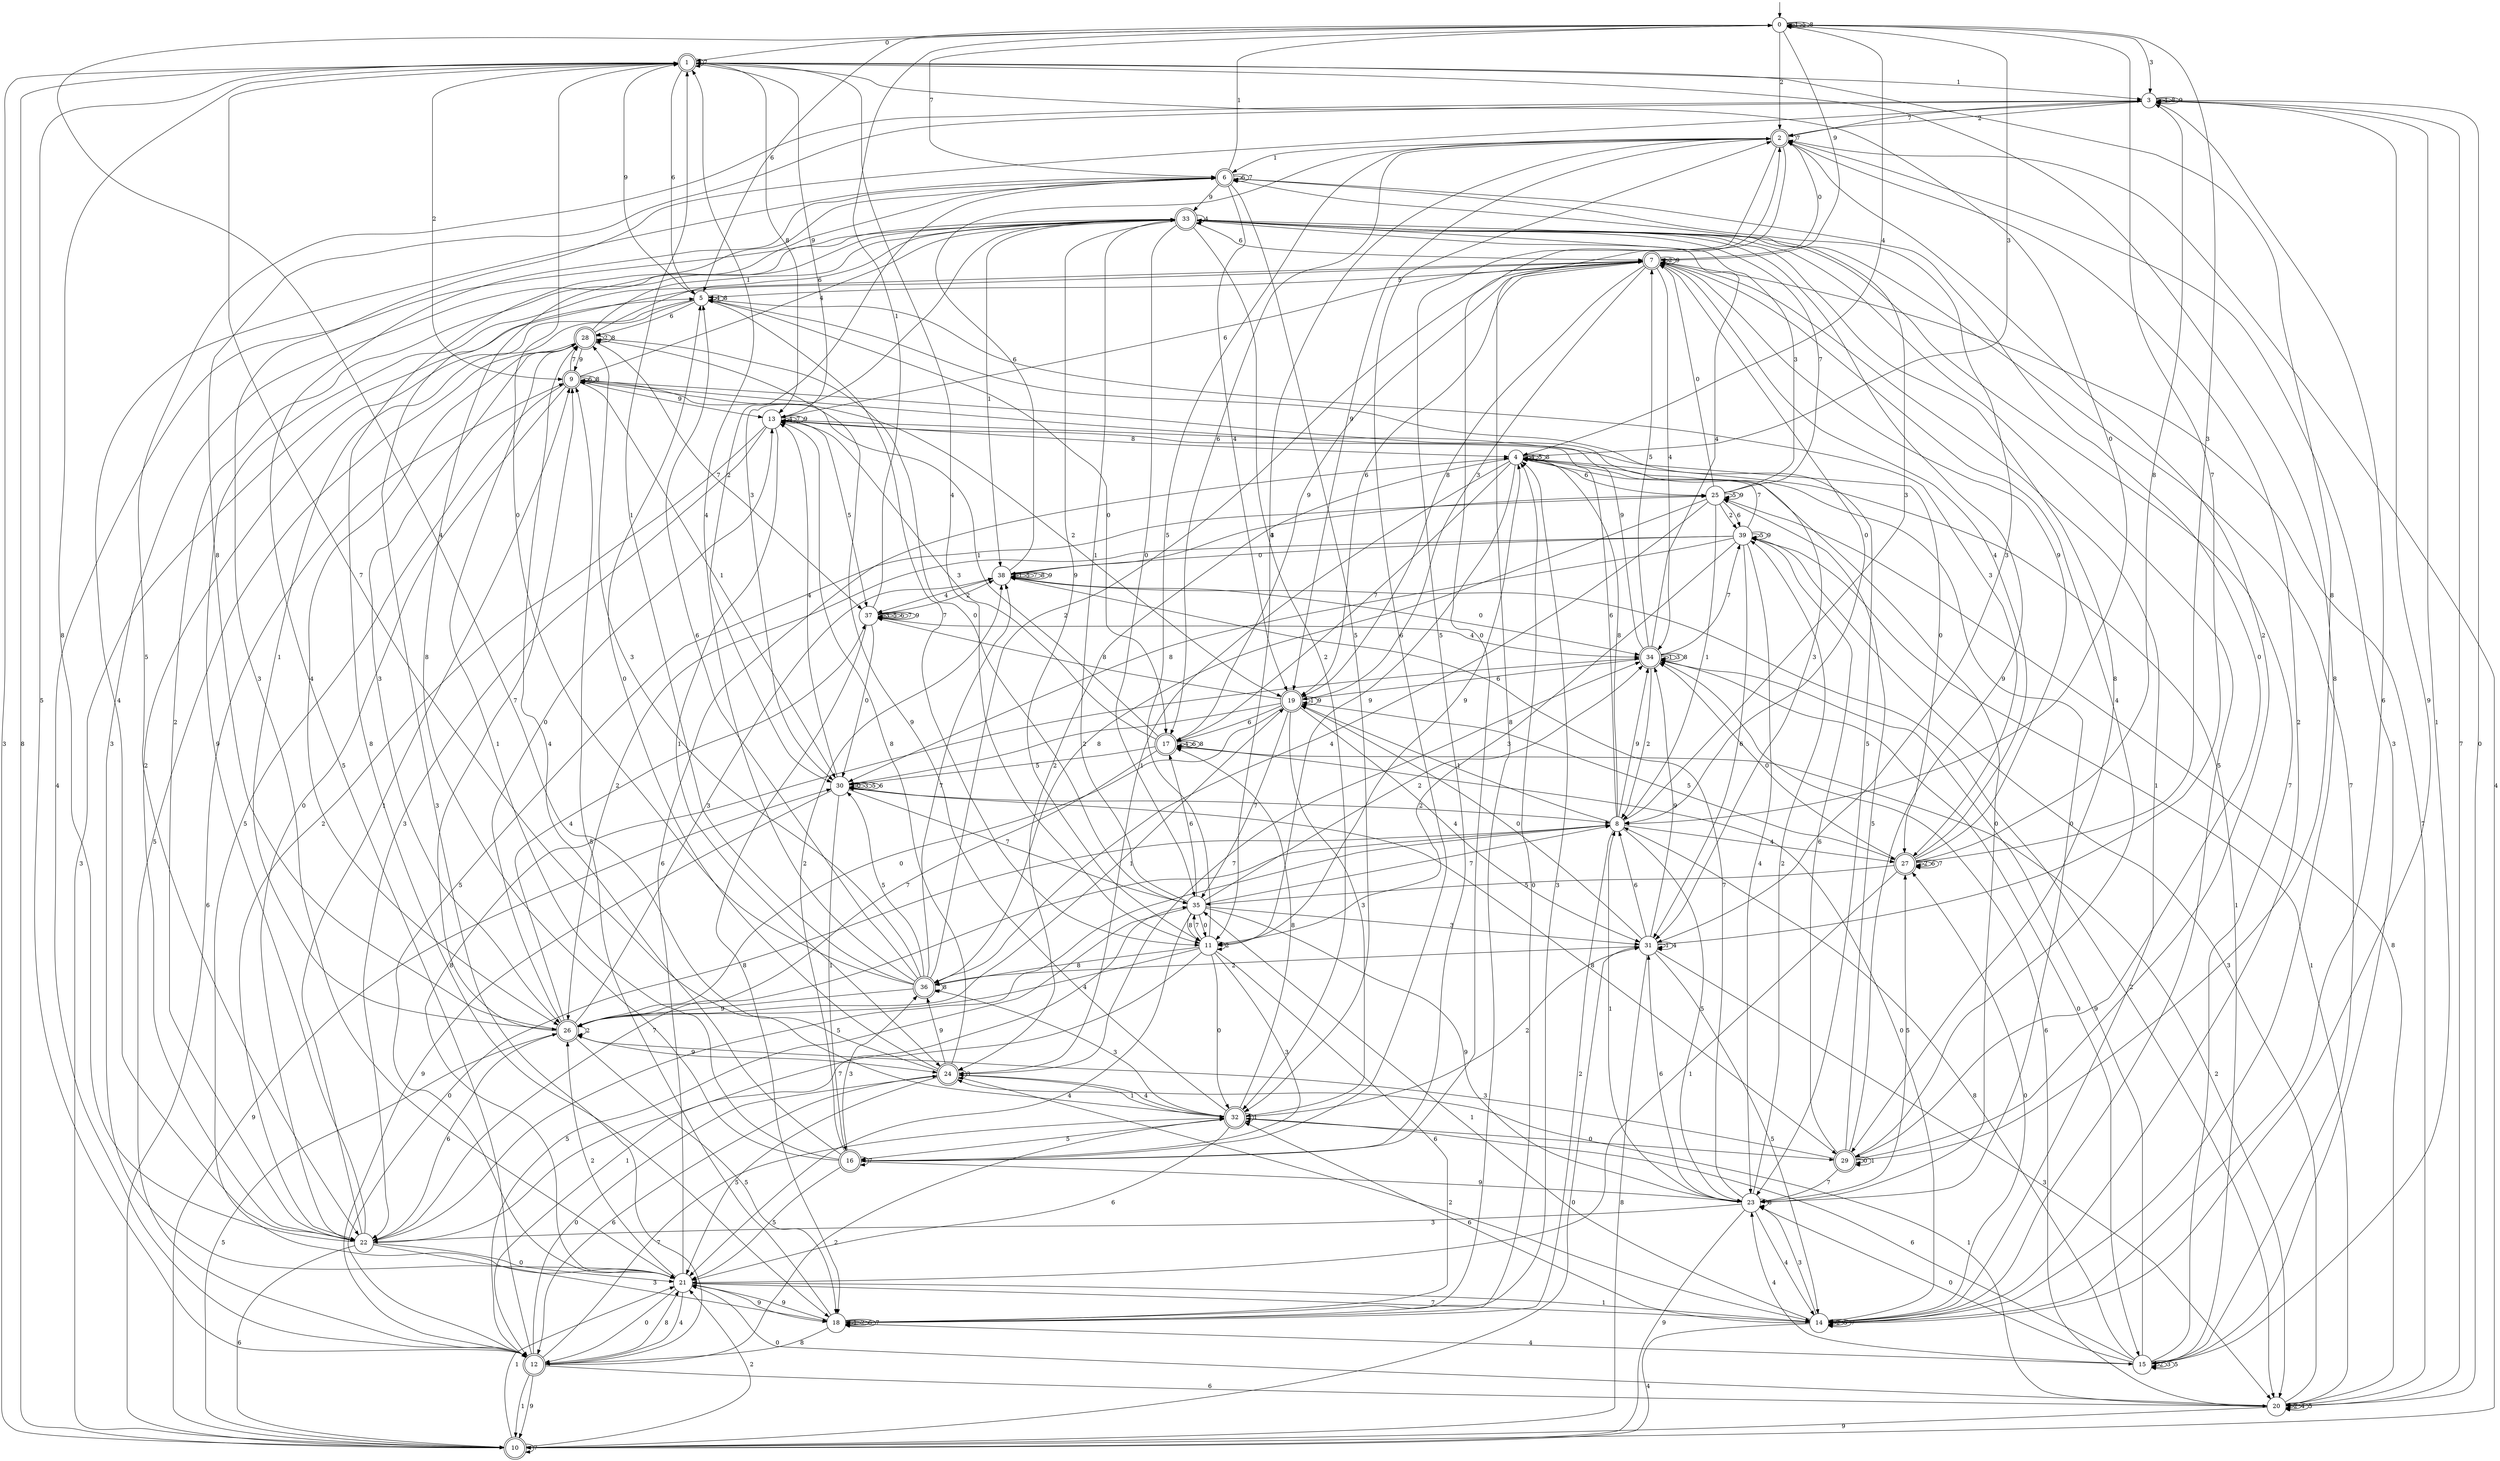 digraph g {

	s0 [shape="circle" label="0"];
	s1 [shape="doublecircle" label="1"];
	s2 [shape="doublecircle" label="2"];
	s3 [shape="circle" label="3"];
	s4 [shape="circle" label="4"];
	s5 [shape="circle" label="5"];
	s6 [shape="doublecircle" label="6"];
	s7 [shape="doublecircle" label="7"];
	s8 [shape="circle" label="8"];
	s9 [shape="doublecircle" label="9"];
	s10 [shape="doublecircle" label="10"];
	s11 [shape="circle" label="11"];
	s12 [shape="doublecircle" label="12"];
	s13 [shape="circle" label="13"];
	s14 [shape="circle" label="14"];
	s15 [shape="circle" label="15"];
	s16 [shape="doublecircle" label="16"];
	s17 [shape="doublecircle" label="17"];
	s18 [shape="circle" label="18"];
	s19 [shape="doublecircle" label="19"];
	s20 [shape="circle" label="20"];
	s21 [shape="circle" label="21"];
	s22 [shape="circle" label="22"];
	s23 [shape="circle" label="23"];
	s24 [shape="doublecircle" label="24"];
	s25 [shape="circle" label="25"];
	s26 [shape="doublecircle" label="26"];
	s27 [shape="doublecircle" label="27"];
	s28 [shape="doublecircle" label="28"];
	s29 [shape="doublecircle" label="29"];
	s30 [shape="circle" label="30"];
	s31 [shape="circle" label="31"];
	s32 [shape="doublecircle" label="32"];
	s33 [shape="doublecircle" label="33"];
	s34 [shape="doublecircle" label="34"];
	s35 [shape="circle" label="35"];
	s36 [shape="doublecircle" label="36"];
	s37 [shape="circle" label="37"];
	s38 [shape="circle" label="38"];
	s39 [shape="circle" label="39"];
	s0 -> s1 [label="0"];
	s0 -> s0 [label="1"];
	s0 -> s2 [label="2"];
	s0 -> s3 [label="3"];
	s0 -> s4 [label="4"];
	s0 -> s0 [label="5"];
	s0 -> s5 [label="6"];
	s0 -> s6 [label="7"];
	s0 -> s0 [label="8"];
	s0 -> s7 [label="9"];
	s1 -> s8 [label="0"];
	s1 -> s3 [label="1"];
	s1 -> s9 [label="2"];
	s1 -> s10 [label="3"];
	s1 -> s11 [label="4"];
	s1 -> s12 [label="5"];
	s1 -> s5 [label="6"];
	s1 -> s1 [label="7"];
	s1 -> s13 [label="8"];
	s1 -> s13 [label="9"];
	s2 -> s7 [label="0"];
	s2 -> s6 [label="1"];
	s2 -> s14 [label="2"];
	s2 -> s15 [label="3"];
	s2 -> s11 [label="4"];
	s2 -> s16 [label="5"];
	s2 -> s17 [label="6"];
	s2 -> s2 [label="7"];
	s2 -> s18 [label="8"];
	s2 -> s19 [label="9"];
	s3 -> s20 [label="0"];
	s3 -> s15 [label="1"];
	s3 -> s2 [label="2"];
	s3 -> s21 [label="3"];
	s3 -> s3 [label="4"];
	s3 -> s22 [label="5"];
	s3 -> s14 [label="6"];
	s3 -> s2 [label="7"];
	s3 -> s3 [label="8"];
	s3 -> s3 [label="9"];
	s4 -> s23 [label="0"];
	s4 -> s24 [label="1"];
	s4 -> s24 [label="2"];
	s4 -> s0 [label="3"];
	s4 -> s4 [label="4"];
	s4 -> s4 [label="5"];
	s4 -> s25 [label="6"];
	s4 -> s17 [label="7"];
	s4 -> s4 [label="8"];
	s4 -> s11 [label="9"];
	s5 -> s17 [label="0"];
	s5 -> s26 [label="1"];
	s5 -> s22 [label="2"];
	s5 -> s27 [label="3"];
	s5 -> s5 [label="4"];
	s5 -> s23 [label="5"];
	s5 -> s28 [label="6"];
	s5 -> s11 [label="7"];
	s5 -> s5 [label="8"];
	s5 -> s1 [label="9"];
	s6 -> s29 [label="0"];
	s6 -> s0 [label="1"];
	s6 -> s30 [label="2"];
	s6 -> s31 [label="3"];
	s6 -> s19 [label="4"];
	s6 -> s32 [label="5"];
	s6 -> s6 [label="6"];
	s6 -> s6 [label="7"];
	s6 -> s18 [label="8"];
	s6 -> s33 [label="9"];
	s7 -> s8 [label="0"];
	s7 -> s14 [label="1"];
	s7 -> s7 [label="2"];
	s7 -> s19 [label="3"];
	s7 -> s34 [label="4"];
	s7 -> s5 [label="5"];
	s7 -> s19 [label="6"];
	s7 -> s20 [label="7"];
	s7 -> s19 [label="8"];
	s7 -> s7 [label="9"];
	s8 -> s12 [label="0"];
	s8 -> s19 [label="1"];
	s8 -> s18 [label="2"];
	s8 -> s6 [label="3"];
	s8 -> s27 [label="4"];
	s8 -> s23 [label="5"];
	s8 -> s13 [label="6"];
	s8 -> s22 [label="7"];
	s8 -> s4 [label="8"];
	s8 -> s34 [label="9"];
	s9 -> s22 [label="0"];
	s9 -> s30 [label="1"];
	s9 -> s19 [label="2"];
	s9 -> s31 [label="3"];
	s9 -> s33 [label="4"];
	s9 -> s21 [label="5"];
	s9 -> s9 [label="6"];
	s9 -> s28 [label="7"];
	s9 -> s9 [label="8"];
	s9 -> s13 [label="9"];
	s10 -> s31 [label="0"];
	s10 -> s21 [label="1"];
	s10 -> s21 [label="2"];
	s10 -> s5 [label="3"];
	s10 -> s2 [label="4"];
	s10 -> s26 [label="5"];
	s10 -> s9 [label="6"];
	s10 -> s10 [label="7"];
	s10 -> s1 [label="8"];
	s10 -> s30 [label="9"];
	s11 -> s32 [label="0"];
	s11 -> s12 [label="1"];
	s11 -> s11 [label="2"];
	s11 -> s16 [label="3"];
	s11 -> s26 [label="4"];
	s11 -> s2 [label="5"];
	s11 -> s18 [label="6"];
	s11 -> s35 [label="7"];
	s11 -> s36 [label="8"];
	s11 -> s4 [label="9"];
	s12 -> s24 [label="0"];
	s12 -> s10 [label="1"];
	s12 -> s32 [label="2"];
	s12 -> s7 [label="3"];
	s12 -> s33 [label="4"];
	s12 -> s6 [label="5"];
	s12 -> s20 [label="6"];
	s12 -> s32 [label="7"];
	s12 -> s21 [label="8"];
	s12 -> s10 [label="9"];
	s13 -> s27 [label="0"];
	s13 -> s24 [label="1"];
	s13 -> s22 [label="2"];
	s13 -> s22 [label="3"];
	s13 -> s13 [label="4"];
	s13 -> s37 [label="5"];
	s13 -> s7 [label="6"];
	s13 -> s13 [label="7"];
	s13 -> s4 [label="8"];
	s13 -> s13 [label="9"];
	s14 -> s27 [label="0"];
	s14 -> s35 [label="1"];
	s14 -> s14 [label="2"];
	s14 -> s23 [label="3"];
	s14 -> s10 [label="4"];
	s14 -> s14 [label="5"];
	s14 -> s32 [label="6"];
	s14 -> s14 [label="7"];
	s14 -> s1 [label="8"];
	s14 -> s3 [label="9"];
	s15 -> s23 [label="0"];
	s15 -> s4 [label="1"];
	s15 -> s15 [label="2"];
	s15 -> s15 [label="3"];
	s15 -> s23 [label="4"];
	s15 -> s15 [label="5"];
	s15 -> s32 [label="6"];
	s15 -> s33 [label="7"];
	s15 -> s8 [label="8"];
	s15 -> s34 [label="9"];
	s16 -> s2 [label="0"];
	s16 -> s28 [label="1"];
	s16 -> s38 [label="2"];
	s16 -> s36 [label="3"];
	s16 -> s28 [label="4"];
	s16 -> s21 [label="5"];
	s16 -> s2 [label="6"];
	s16 -> s16 [label="7"];
	s16 -> s6 [label="8"];
	s16 -> s23 [label="9"];
	s17 -> s14 [label="0"];
	s17 -> s9 [label="1"];
	s17 -> s20 [label="2"];
	s17 -> s13 [label="3"];
	s17 -> s17 [label="4"];
	s17 -> s30 [label="5"];
	s17 -> s17 [label="6"];
	s17 -> s26 [label="7"];
	s17 -> s17 [label="8"];
	s17 -> s7 [label="9"];
	s18 -> s4 [label="0"];
	s18 -> s18 [label="1"];
	s18 -> s18 [label="2"];
	s18 -> s4 [label="3"];
	s18 -> s15 [label="4"];
	s18 -> s9 [label="5"];
	s18 -> s18 [label="6"];
	s18 -> s18 [label="7"];
	s18 -> s12 [label="8"];
	s18 -> s21 [label="9"];
	s19 -> s26 [label="0"];
	s19 -> s19 [label="1"];
	s19 -> s30 [label="2"];
	s19 -> s32 [label="3"];
	s19 -> s31 [label="4"];
	s19 -> s27 [label="5"];
	s19 -> s17 [label="6"];
	s19 -> s35 [label="7"];
	s19 -> s37 [label="8"];
	s19 -> s19 [label="9"];
	s20 -> s21 [label="0"];
	s20 -> s24 [label="1"];
	s20 -> s20 [label="2"];
	s20 -> s39 [label="3"];
	s20 -> s20 [label="4"];
	s20 -> s20 [label="5"];
	s20 -> s34 [label="6"];
	s20 -> s3 [label="7"];
	s20 -> s25 [label="8"];
	s20 -> s10 [label="9"];
	s21 -> s12 [label="0"];
	s21 -> s14 [label="1"];
	s21 -> s26 [label="2"];
	s21 -> s33 [label="3"];
	s21 -> s12 [label="4"];
	s21 -> s25 [label="5"];
	s21 -> s4 [label="6"];
	s21 -> s14 [label="7"];
	s21 -> s34 [label="8"];
	s21 -> s18 [label="9"];
	s22 -> s21 [label="0"];
	s22 -> s9 [label="1"];
	s22 -> s33 [label="2"];
	s22 -> s18 [label="3"];
	s22 -> s6 [label="4"];
	s22 -> s8 [label="5"];
	s22 -> s10 [label="6"];
	s22 -> s35 [label="7"];
	s22 -> s1 [label="8"];
	s22 -> s7 [label="9"];
	s23 -> s4 [label="0"];
	s23 -> s8 [label="1"];
	s23 -> s39 [label="2"];
	s23 -> s22 [label="3"];
	s23 -> s14 [label="4"];
	s23 -> s27 [label="5"];
	s23 -> s31 [label="6"];
	s23 -> s38 [label="7"];
	s23 -> s23 [label="8"];
	s23 -> s10 [label="9"];
	s24 -> s5 [label="0"];
	s24 -> s32 [label="1"];
	s24 -> s14 [label="2"];
	s24 -> s24 [label="3"];
	s24 -> s0 [label="4"];
	s24 -> s21 [label="5"];
	s24 -> s12 [label="6"];
	s24 -> s34 [label="7"];
	s24 -> s13 [label="8"];
	s24 -> s36 [label="9"];
	s25 -> s7 [label="0"];
	s25 -> s8 [label="1"];
	s25 -> s39 [label="2"];
	s25 -> s33 [label="3"];
	s25 -> s36 [label="4"];
	s25 -> s25 [label="5"];
	s25 -> s39 [label="6"];
	s25 -> s33 [label="7"];
	s25 -> s36 [label="8"];
	s25 -> s25 [label="9"];
	s26 -> s13 [label="0"];
	s26 -> s19 [label="1"];
	s26 -> s26 [label="2"];
	s26 -> s38 [label="3"];
	s26 -> s37 [label="4"];
	s26 -> s18 [label="5"];
	s26 -> s22 [label="6"];
	s26 -> s9 [label="7"];
	s26 -> s3 [label="8"];
	s26 -> s24 [label="9"];
	s27 -> s34 [label="0"];
	s27 -> s21 [label="1"];
	s27 -> s27 [label="2"];
	s27 -> s0 [label="3"];
	s27 -> s7 [label="4"];
	s27 -> s35 [label="5"];
	s27 -> s27 [label="6"];
	s27 -> s27 [label="7"];
	s27 -> s3 [label="8"];
	s27 -> s7 [label="9"];
	s28 -> s35 [label="0"];
	s28 -> s33 [label="1"];
	s28 -> s28 [label="2"];
	s28 -> s26 [label="3"];
	s28 -> s26 [label="4"];
	s28 -> s12 [label="5"];
	s28 -> s33 [label="6"];
	s28 -> s37 [label="7"];
	s28 -> s28 [label="8"];
	s28 -> s9 [label="9"];
	s29 -> s29 [label="0"];
	s29 -> s29 [label="1"];
	s29 -> s2 [label="2"];
	s29 -> s26 [label="3"];
	s29 -> s7 [label="4"];
	s29 -> s25 [label="5"];
	s29 -> s39 [label="6"];
	s29 -> s23 [label="7"];
	s29 -> s1 [label="8"];
	s29 -> s33 [label="9"];
	s30 -> s30 [label="0"];
	s30 -> s16 [label="1"];
	s30 -> s8 [label="2"];
	s30 -> s30 [label="3"];
	s30 -> s13 [label="4"];
	s30 -> s30 [label="5"];
	s30 -> s30 [label="6"];
	s30 -> s35 [label="7"];
	s30 -> s29 [label="8"];
	s30 -> s12 [label="9"];
	s31 -> s19 [label="0"];
	s31 -> s31 [label="1"];
	s31 -> s36 [label="2"];
	s31 -> s20 [label="3"];
	s31 -> s31 [label="4"];
	s31 -> s14 [label="5"];
	s31 -> s8 [label="6"];
	s31 -> s0 [label="7"];
	s31 -> s10 [label="8"];
	s31 -> s34 [label="9"];
	s32 -> s29 [label="0"];
	s32 -> s32 [label="1"];
	s32 -> s31 [label="2"];
	s32 -> s36 [label="3"];
	s32 -> s24 [label="4"];
	s32 -> s16 [label="5"];
	s32 -> s21 [label="6"];
	s32 -> s1 [label="7"];
	s32 -> s17 [label="8"];
	s32 -> s28 [label="9"];
	s33 -> s35 [label="0"];
	s33 -> s38 [label="1"];
	s33 -> s32 [label="2"];
	s33 -> s30 [label="3"];
	s33 -> s33 [label="4"];
	s33 -> s14 [label="5"];
	s33 -> s7 [label="6"];
	s33 -> s15 [label="7"];
	s33 -> s29 [label="8"];
	s33 -> s11 [label="9"];
	s34 -> s15 [label="0"];
	s34 -> s34 [label="1"];
	s34 -> s8 [label="2"];
	s34 -> s34 [label="3"];
	s34 -> s33 [label="4"];
	s34 -> s7 [label="5"];
	s34 -> s19 [label="6"];
	s34 -> s39 [label="7"];
	s34 -> s34 [label="8"];
	s34 -> s9 [label="9"];
	s35 -> s11 [label="0"];
	s35 -> s33 [label="1"];
	s35 -> s34 [label="2"];
	s35 -> s31 [label="3"];
	s35 -> s21 [label="4"];
	s35 -> s12 [label="5"];
	s35 -> s17 [label="6"];
	s35 -> s8 [label="7"];
	s35 -> s11 [label="8"];
	s35 -> s23 [label="9"];
	s36 -> s1 [label="0"];
	s36 -> s1 [label="1"];
	s36 -> s7 [label="2"];
	s36 -> s28 [label="3"];
	s36 -> s1 [label="4"];
	s36 -> s30 [label="5"];
	s36 -> s5 [label="6"];
	s36 -> s38 [label="7"];
	s36 -> s36 [label="8"];
	s36 -> s26 [label="9"];
	s37 -> s30 [label="0"];
	s37 -> s0 [label="1"];
	s37 -> s38 [label="2"];
	s37 -> s37 [label="3"];
	s37 -> s34 [label="4"];
	s37 -> s37 [label="5"];
	s37 -> s37 [label="6"];
	s37 -> s37 [label="7"];
	s37 -> s18 [label="8"];
	s37 -> s37 [label="9"];
	s38 -> s34 [label="0"];
	s38 -> s38 [label="1"];
	s38 -> s20 [label="2"];
	s38 -> s25 [label="3"];
	s38 -> s37 [label="4"];
	s38 -> s38 [label="5"];
	s38 -> s2 [label="6"];
	s38 -> s38 [label="7"];
	s38 -> s38 [label="8"];
	s38 -> s38 [label="9"];
	s39 -> s38 [label="0"];
	s39 -> s20 [label="1"];
	s39 -> s26 [label="2"];
	s39 -> s11 [label="3"];
	s39 -> s23 [label="4"];
	s39 -> s39 [label="5"];
	s39 -> s31 [label="6"];
	s39 -> s4 [label="7"];
	s39 -> s30 [label="8"];
	s39 -> s39 [label="9"];

__start0 [label="" shape="none" width="0" height="0"];
__start0 -> s0;

}
